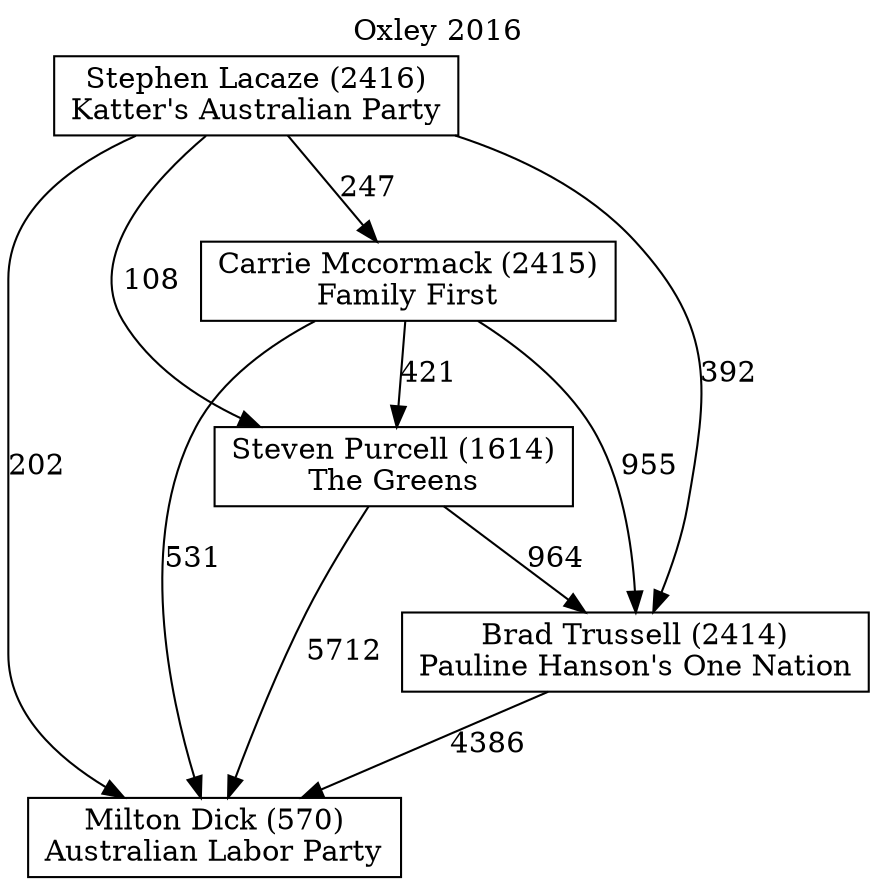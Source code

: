 // House preference flow
digraph "Milton Dick (570)_Oxley_2016" {
	graph [label="Oxley 2016" labelloc=t mclimit=10]
	node [shape=box]
	"Stephen Lacaze (2416)" [label="Stephen Lacaze (2416)
Katter's Australian Party"]
	"Brad Trussell (2414)" [label="Brad Trussell (2414)
Pauline Hanson's One Nation"]
	"Carrie Mccormack (2415)" [label="Carrie Mccormack (2415)
Family First"]
	"Milton Dick (570)" [label="Milton Dick (570)
Australian Labor Party"]
	"Steven Purcell (1614)" [label="Steven Purcell (1614)
The Greens"]
	"Stephen Lacaze (2416)" -> "Carrie Mccormack (2415)" [label=247]
	"Steven Purcell (1614)" -> "Brad Trussell (2414)" [label=964]
	"Brad Trussell (2414)" -> "Milton Dick (570)" [label=4386]
	"Stephen Lacaze (2416)" -> "Brad Trussell (2414)" [label=392]
	"Carrie Mccormack (2415)" -> "Steven Purcell (1614)" [label=421]
	"Carrie Mccormack (2415)" -> "Milton Dick (570)" [label=531]
	"Stephen Lacaze (2416)" -> "Steven Purcell (1614)" [label=108]
	"Carrie Mccormack (2415)" -> "Brad Trussell (2414)" [label=955]
	"Stephen Lacaze (2416)" -> "Milton Dick (570)" [label=202]
	"Steven Purcell (1614)" -> "Milton Dick (570)" [label=5712]
}
